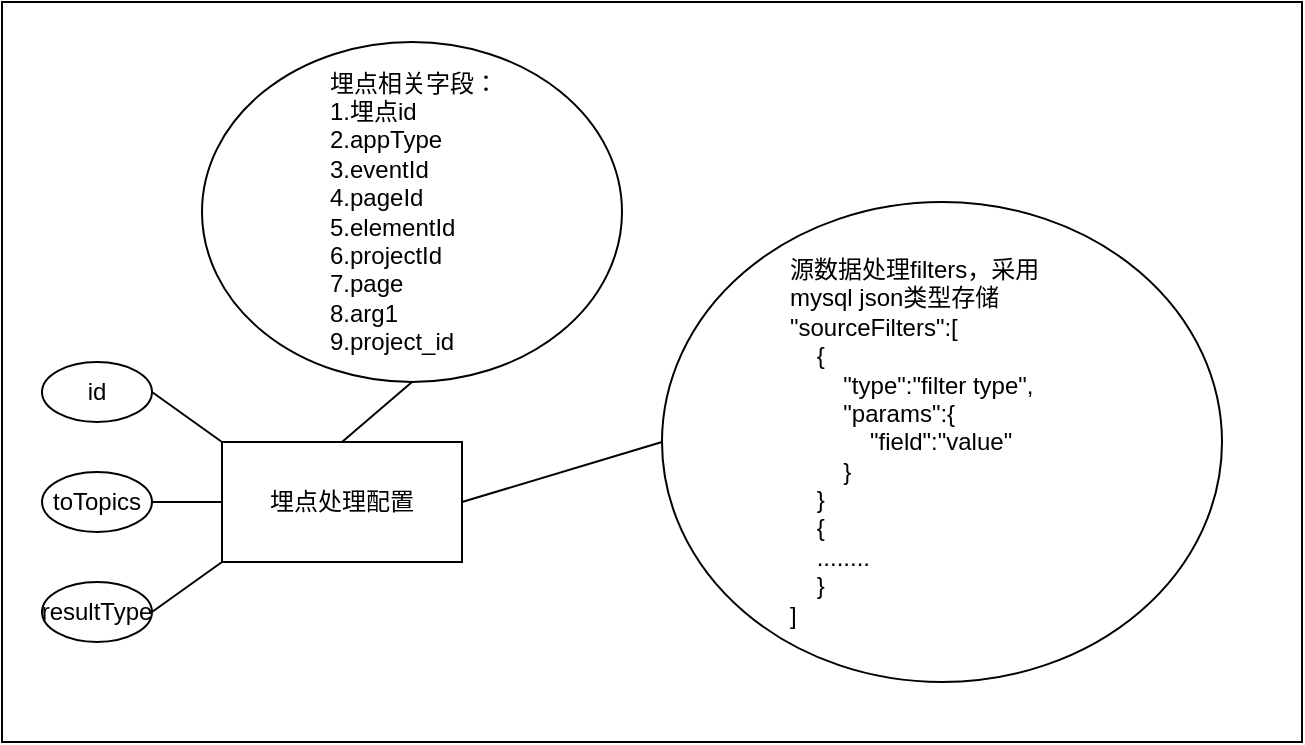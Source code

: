 <mxfile version="13.7.6" type="github">
  <diagram id="R2lEEEUBdFMjLlhIrx00" name="Page-1">
    <mxGraphModel dx="1426" dy="825" grid="1" gridSize="10" guides="1" tooltips="1" connect="1" arrows="1" fold="1" page="1" pageScale="1" pageWidth="850" pageHeight="1100" math="0" shadow="0" extFonts="Permanent Marker^https://fonts.googleapis.com/css?family=Permanent+Marker">
      <root>
        <mxCell id="0" />
        <mxCell id="1" parent="0" />
        <mxCell id="MYoXy8F3OLypVtrj_-tT-12" value="" style="rounded=0;whiteSpace=wrap;html=1;align=left;" vertex="1" parent="1">
          <mxGeometry x="50" y="200" width="650" height="370" as="geometry" />
        </mxCell>
        <mxCell id="MYoXy8F3OLypVtrj_-tT-7" style="rounded=0;orthogonalLoop=1;jettySize=auto;html=1;exitX=0;exitY=0.5;exitDx=0;exitDy=0;entryX=1;entryY=0.5;entryDx=0;entryDy=0;endArrow=none;endFill=0;" edge="1" parent="1" source="MYoXy8F3OLypVtrj_-tT-1" target="MYoXy8F3OLypVtrj_-tT-4">
          <mxGeometry relative="1" as="geometry" />
        </mxCell>
        <mxCell id="MYoXy8F3OLypVtrj_-tT-10" style="edgeStyle=none;rounded=0;orthogonalLoop=1;jettySize=auto;html=1;exitX=0.5;exitY=0;exitDx=0;exitDy=0;entryX=0.5;entryY=1;entryDx=0;entryDy=0;endArrow=none;endFill=0;" edge="1" parent="1" source="MYoXy8F3OLypVtrj_-tT-1" target="MYoXy8F3OLypVtrj_-tT-3">
          <mxGeometry relative="1" as="geometry" />
        </mxCell>
        <mxCell id="MYoXy8F3OLypVtrj_-tT-11" style="edgeStyle=none;rounded=0;orthogonalLoop=1;jettySize=auto;html=1;exitX=1;exitY=0.5;exitDx=0;exitDy=0;entryX=0;entryY=0.5;entryDx=0;entryDy=0;endArrow=none;endFill=0;" edge="1" parent="1" source="MYoXy8F3OLypVtrj_-tT-1" target="MYoXy8F3OLypVtrj_-tT-5">
          <mxGeometry relative="1" as="geometry" />
        </mxCell>
        <mxCell id="MYoXy8F3OLypVtrj_-tT-1" value="埋点处理配置" style="rounded=0;whiteSpace=wrap;html=1;" vertex="1" parent="1">
          <mxGeometry x="160" y="420" width="120" height="60" as="geometry" />
        </mxCell>
        <mxCell id="MYoXy8F3OLypVtrj_-tT-2" value="id" style="ellipse;whiteSpace=wrap;html=1;" vertex="1" parent="1">
          <mxGeometry x="70" y="380" width="55" height="30" as="geometry" />
        </mxCell>
        <mxCell id="MYoXy8F3OLypVtrj_-tT-3" value="埋点相关字段：&lt;br&gt;1.埋点id&lt;br&gt;2.appType&lt;br&gt;3.eventId&lt;br&gt;4.pageId&lt;br&gt;5.elementId&lt;br&gt;6.projectId&lt;br&gt;7.page&lt;br&gt;8.arg1&lt;br&gt;9.project_id" style="ellipse;whiteSpace=wrap;html=1;align=left;spacingTop=0;spacing=64;" vertex="1" parent="1">
          <mxGeometry x="150" y="220" width="210" height="170" as="geometry" />
        </mxCell>
        <mxCell id="MYoXy8F3OLypVtrj_-tT-4" value="toTopics" style="ellipse;whiteSpace=wrap;html=1;" vertex="1" parent="1">
          <mxGeometry x="70" y="435" width="55" height="30" as="geometry" />
        </mxCell>
        <mxCell id="MYoXy8F3OLypVtrj_-tT-5" value="源数据处理filters，采用mysql json类型存储&lt;br&gt;&quot;sourceFilters&quot;:[&lt;br&gt;&amp;nbsp; &amp;nbsp; {&lt;br&gt;&amp;nbsp; &amp;nbsp; &amp;nbsp; &amp;nbsp; &quot;type&quot;:&quot;filter type&quot;,&lt;br&gt;&amp;nbsp; &amp;nbsp; &amp;nbsp; &amp;nbsp; &quot;params&quot;:{&lt;br&gt;&amp;nbsp; &amp;nbsp; &amp;nbsp; &amp;nbsp; &amp;nbsp; &amp;nbsp; &quot;field&quot;:&quot;value&quot;&lt;br&gt;&amp;nbsp; &amp;nbsp; &amp;nbsp; &amp;nbsp; }&lt;br&gt;&amp;nbsp; &amp;nbsp; }&lt;br&gt;&amp;nbsp; &amp;nbsp; {&lt;br&gt;&amp;nbsp; &amp;nbsp; ........&lt;br&gt;&amp;nbsp; &amp;nbsp; }&lt;br&gt;]" style="ellipse;whiteSpace=wrap;html=1;align=left;spacingTop=0;spacing=64;" vertex="1" parent="1">
          <mxGeometry x="380" y="300" width="280" height="240" as="geometry" />
        </mxCell>
        <mxCell id="MYoXy8F3OLypVtrj_-tT-6" value="" style="endArrow=none;html=1;entryX=1;entryY=0.5;entryDx=0;entryDy=0;exitX=0;exitY=0;exitDx=0;exitDy=0;" edge="1" parent="1" source="MYoXy8F3OLypVtrj_-tT-1" target="MYoXy8F3OLypVtrj_-tT-2">
          <mxGeometry width="50" height="50" relative="1" as="geometry">
            <mxPoint x="590" y="560" as="sourcePoint" />
            <mxPoint x="640" y="510" as="targetPoint" />
          </mxGeometry>
        </mxCell>
        <mxCell id="MYoXy8F3OLypVtrj_-tT-9" style="edgeStyle=none;rounded=0;orthogonalLoop=1;jettySize=auto;html=1;exitX=1;exitY=0.5;exitDx=0;exitDy=0;entryX=0;entryY=1;entryDx=0;entryDy=0;endArrow=none;endFill=0;" edge="1" parent="1" source="MYoXy8F3OLypVtrj_-tT-8" target="MYoXy8F3OLypVtrj_-tT-1">
          <mxGeometry relative="1" as="geometry" />
        </mxCell>
        <mxCell id="MYoXy8F3OLypVtrj_-tT-8" value="resultType" style="ellipse;whiteSpace=wrap;html=1;" vertex="1" parent="1">
          <mxGeometry x="70" y="490" width="55" height="30" as="geometry" />
        </mxCell>
      </root>
    </mxGraphModel>
  </diagram>
</mxfile>
